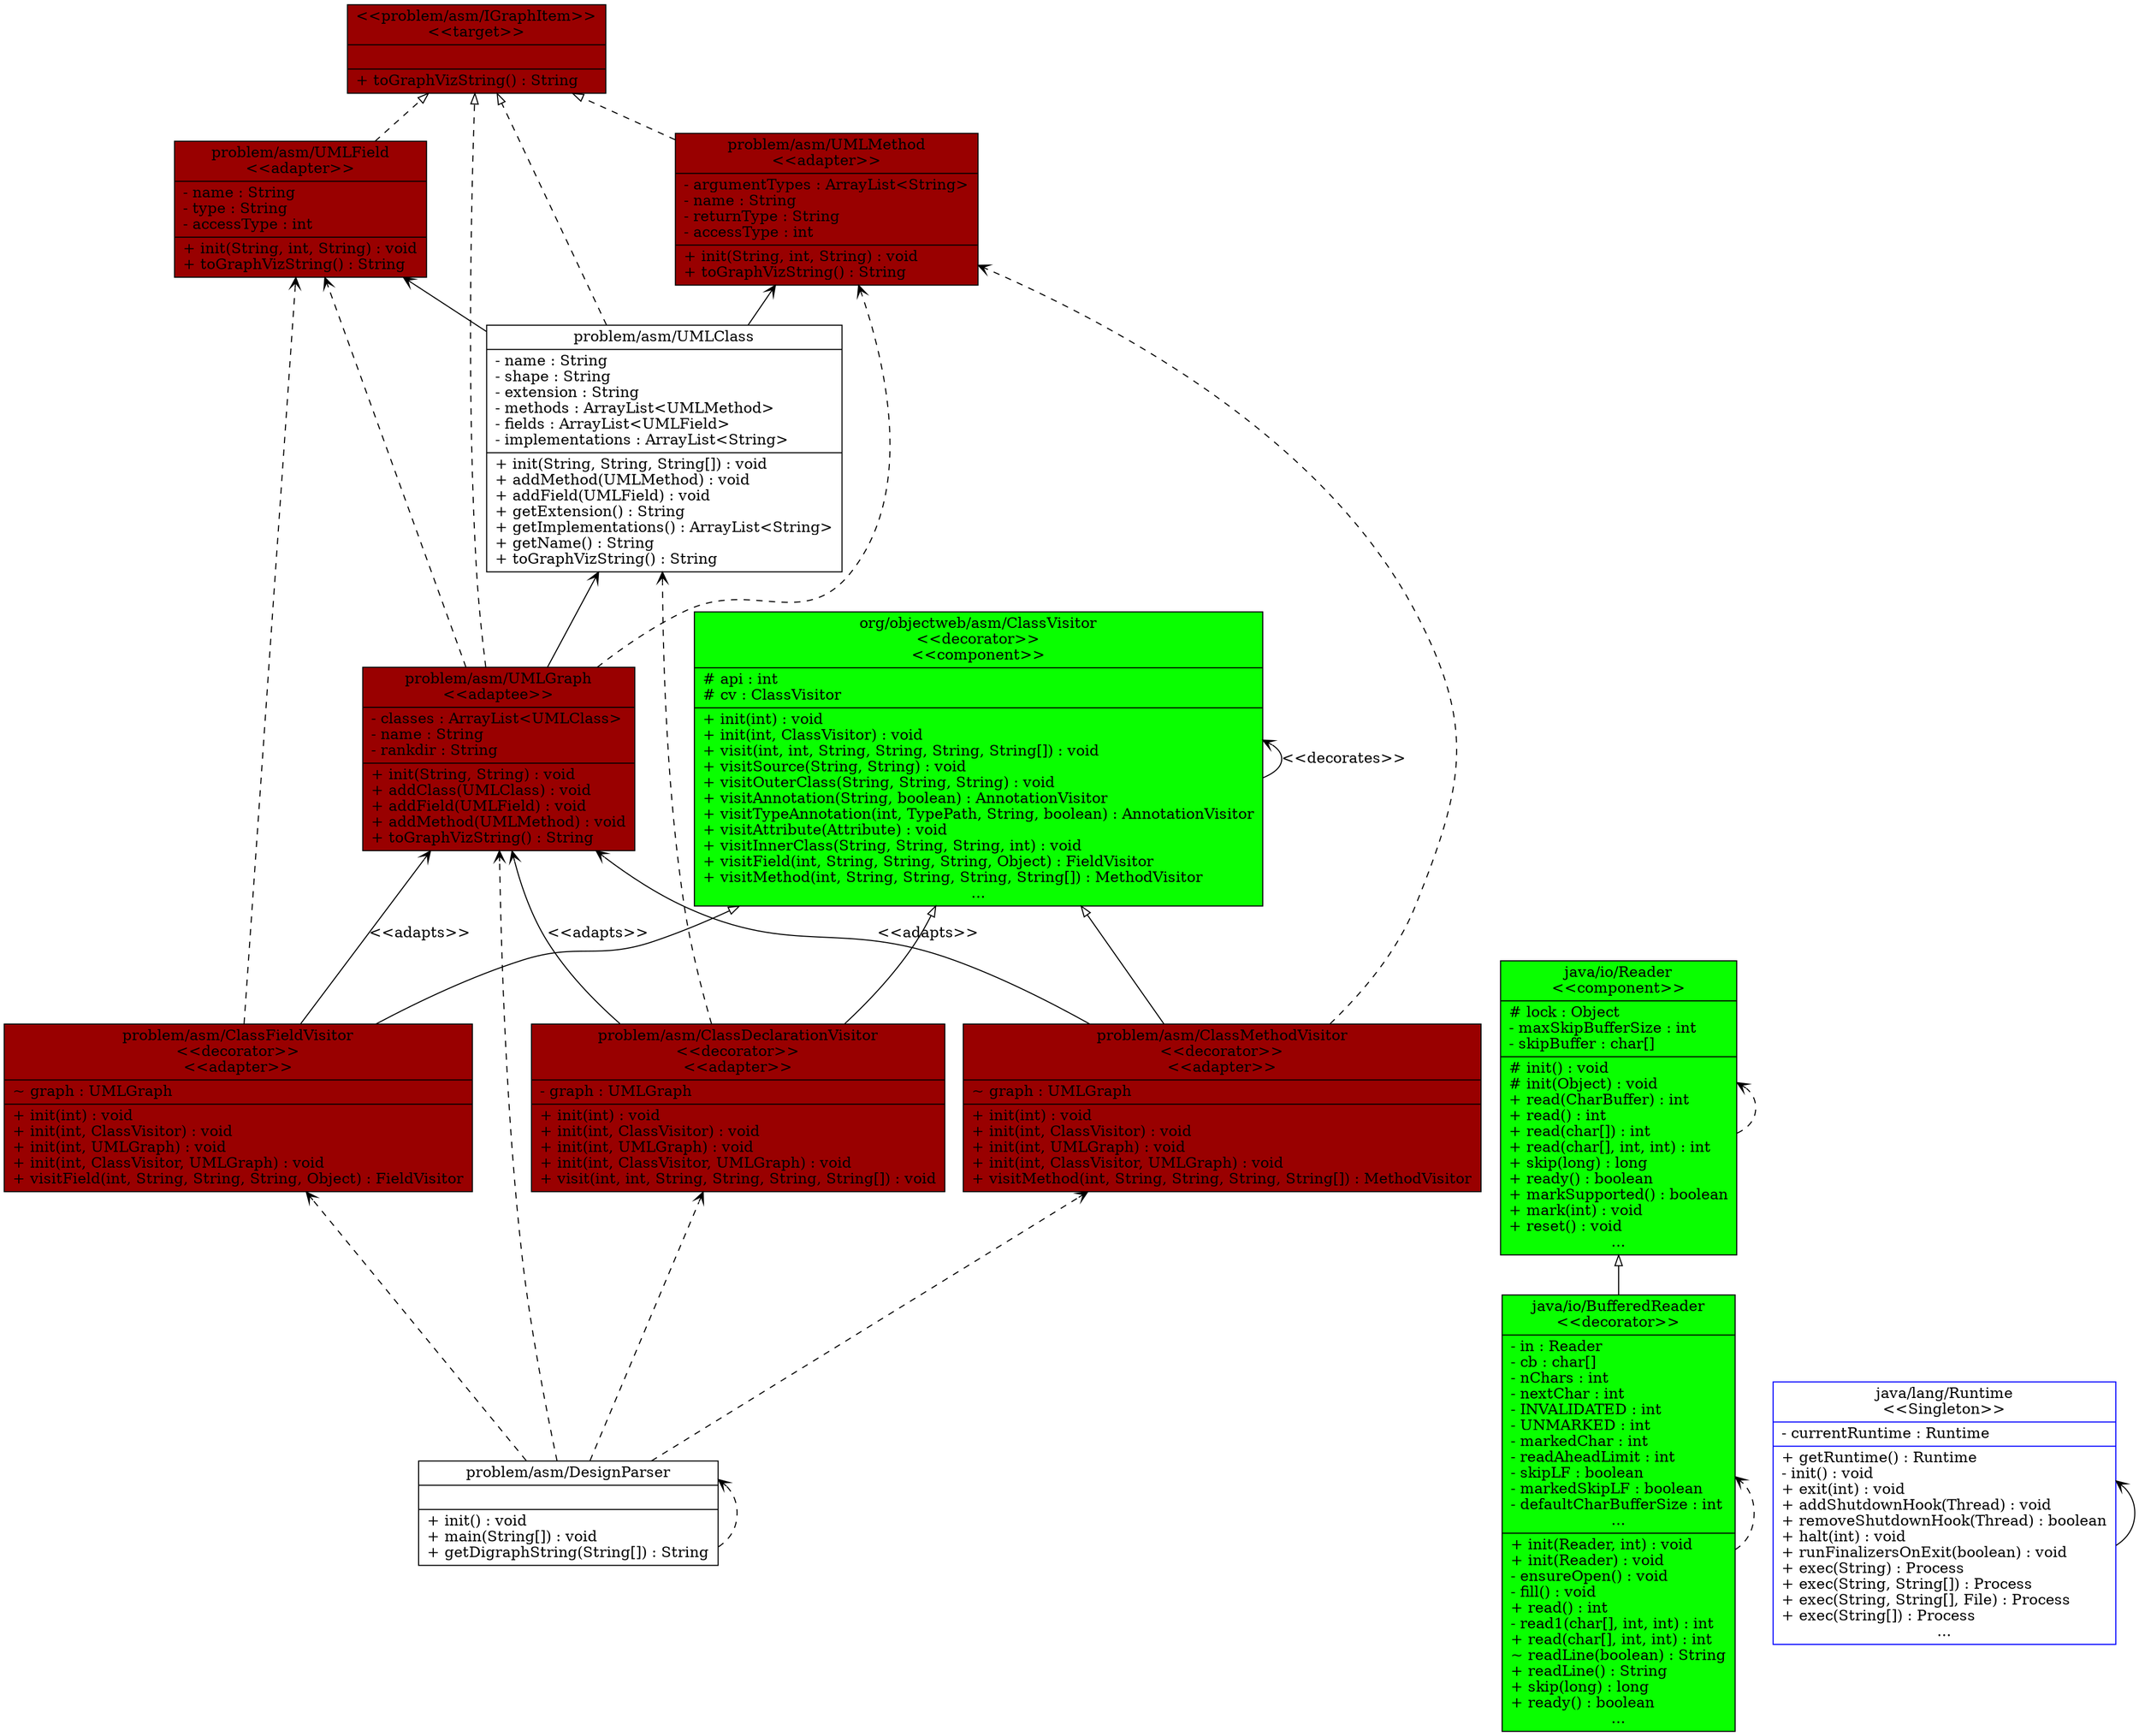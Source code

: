 digraph "Test_UML"{
	rankdir = BT
	"problem/asm/ClassDeclarationVisitor" [
	shape = "record",
	label = "{problem/asm/ClassDeclarationVisitor\n\<\<decorator\>\>\n\<\<adapter\>\>|- graph : UMLGraph\l|+ init(int) : void\l+ init(int, ClassVisitor) : void\l+ init(int, UMLGraph) : void\l+ init(int, ClassVisitor, UMLGraph) : void\l+ visit(int, int, String, String, String, String[]) : void\l}"
style=filled
fillcolor="#990000"
color="#000000"
];
"problem/asm/ClassDeclarationVisitor" -> "problem/asm/UMLGraph" [arrowhead="vee", label="\<\<adapts\>\>", style="solid"];
"problem/asm/ClassDeclarationVisitor" -> "org/objectweb/asm/ClassVisitor" [arrowhead="onormal", style=""];
"problem/asm/ClassDeclarationVisitor" -> "problem/asm/UMLClass" [arrowhead="vee", style="dashed"];

	"problem/asm/ClassFieldVisitor" [
	shape = "record",
	label = "{problem/asm/ClassFieldVisitor\n\<\<decorator\>\>\n\<\<adapter\>\>|~ graph : UMLGraph\l|+ init(int) : void\l+ init(int, ClassVisitor) : void\l+ init(int, UMLGraph) : void\l+ init(int, ClassVisitor, UMLGraph) : void\l+ visitField(int, String, String, String, Object) : FieldVisitor\l}"
style=filled
fillcolor="#990000"
color="#000000"
];
"problem/asm/ClassFieldVisitor" -> "problem/asm/UMLGraph" [arrowhead="vee", label="\<\<adapts\>\>", style="solid"];
"problem/asm/ClassFieldVisitor" -> "org/objectweb/asm/ClassVisitor" [arrowhead="onormal", style=""];
"problem/asm/ClassFieldVisitor" -> "problem/asm/UMLField" [arrowhead="vee", style="dashed"];

	"problem/asm/ClassMethodVisitor" [
	shape = "record",
	label = "{problem/asm/ClassMethodVisitor\n\<\<decorator\>\>\n\<\<adapter\>\>|~ graph : UMLGraph\l|+ init(int) : void\l+ init(int, ClassVisitor) : void\l+ init(int, UMLGraph) : void\l+ init(int, ClassVisitor, UMLGraph) : void\l+ visitMethod(int, String, String, String, String[]) : MethodVisitor\l}"
style=filled
fillcolor="#990000"
color="#000000"
];
"problem/asm/ClassMethodVisitor" -> "problem/asm/UMLGraph" [arrowhead="vee", label="\<\<adapts\>\>", style="solid"];
"problem/asm/ClassMethodVisitor" -> "org/objectweb/asm/ClassVisitor" [arrowhead="onormal", style=""];
"problem/asm/ClassMethodVisitor" -> "problem/asm/UMLMethod" [arrowhead="vee", style="dashed"];

	"problem/asm/DesignParser" [
	shape = "record",
	label = "{problem/asm/DesignParser||+ init() : void\l+ main(String[]) : void\l+ getDigraphString(String[]) : String\l}"
style=filled
fillcolor="#ffffff"
color="#000000"
];
"problem/asm/DesignParser" -> "problem/asm/DesignParser" [arrowhead="vee", style="dashed"];
"problem/asm/DesignParser" -> "problem/asm/UMLGraph" [arrowhead="vee", style="dashed"];
"problem/asm/DesignParser" -> "problem/asm/ClassDeclarationVisitor" [arrowhead="vee", style="dashed"];
"problem/asm/DesignParser" -> "problem/asm/ClassFieldVisitor" [arrowhead="vee", style="dashed"];
"problem/asm/DesignParser" -> "problem/asm/ClassMethodVisitor" [arrowhead="vee", style="dashed"];

	"problem/asm/IGraphItem" [
	shape = "record",
	label = "{\<\<problem/asm/IGraphItem\>\>\n\<\<target\>\>||+ toGraphVizString() : String\l}"
style=filled
fillcolor="#990000"
color="#000000"
];

	"problem/asm/UMLClass" [
	shape = "record",
	label = "{problem/asm/UMLClass|- name : String\l- shape : String\l- extension : String\l- methods : ArrayList\<UMLMethod\>\l- fields : ArrayList\<UMLField\>\l- implementations : ArrayList\<String\>\l|+ init(String, String, String[]) : void\l+ addMethod(UMLMethod) : void\l+ addField(UMLField) : void\l+ getExtension() : String\l+ getImplementations() : ArrayList\<String\>\l+ getName() : String\l+ toGraphVizString() : String\l}"
style=filled
fillcolor="#ffffff"
color="#000000"
];
"problem/asm/UMLClass" -> "problem/asm/IGraphItem" [arrowhead="onormal", style="dashed"];
"problem/asm/UMLClass" -> "problem/asm/UMLField" [arrowhead="vee", style="solid"];
"problem/asm/UMLClass" -> "problem/asm/UMLMethod" [arrowhead="vee", style="solid"];

	"problem/asm/UMLField" [
	shape = "record",
	label = "{problem/asm/UMLField\n\<\<adapter\>\>|- name : String\l- type : String\l- accessType : int\l|+ init(String, int, String) : void\l+ toGraphVizString() : String\l}"
style=filled
fillcolor="#990000"
color="#000000"
];
"problem/asm/UMLField" -> "problem/asm/IGraphItem" [arrowhead="onormal", style="dashed"];

	"problem/asm/UMLGraph" [
	shape = "record",
	label = "{problem/asm/UMLGraph\n\<\<adaptee\>\>|- classes : ArrayList\<UMLClass\>\l- name : String\l- rankdir : String\l|+ init(String, String) : void\l+ addClass(UMLClass) : void\l+ addField(UMLField) : void\l+ addMethod(UMLMethod) : void\l+ toGraphVizString() : String\l}"
style=filled
fillcolor="#990000"
color="#000000"
];
"problem/asm/UMLGraph" -> "problem/asm/IGraphItem" [arrowhead="onormal", style="dashed"];
"problem/asm/UMLGraph" -> "problem/asm/UMLClass" [arrowhead="vee", style="solid"];
"problem/asm/UMLGraph" -> "problem/asm/UMLField" [arrowhead="vee", style="dashed"];
"problem/asm/UMLGraph" -> "problem/asm/UMLMethod" [arrowhead="vee", style="dashed"];

	"problem/asm/UMLMethod" [
	shape = "record",
	label = "{problem/asm/UMLMethod\n\<\<adapter\>\>|- argumentTypes : ArrayList\<String\>\l- name : String\l- returnType : String\l- accessType : int\l|+ init(String, int, String) : void\l+ toGraphVizString() : String\l}"
style=filled
fillcolor="#990000"
color="#000000"
];
"problem/asm/UMLMethod" -> "problem/asm/IGraphItem" [arrowhead="onormal", style="dashed"];

	"java/io/Reader" [
	shape = "record",
	label = "{java/io/Reader\n\<\<component\>\>|# lock : Object\l- maxSkipBufferSize : int\l- skipBuffer : char[]\l|# init() : void\l# init(Object) : void\l+ read(CharBuffer) : int\l+ read() : int\l+ read(char[]) : int\l+ read(char[], int, int) : int\l+ skip(long) : long\l+ ready() : boolean\l+ markSupported() : boolean\l+ mark(int) : void\l+ reset() : void\l...}"
style=filled
fillcolor="#09FF00"
color="#000000"
];
"java/io/Reader" -> "java/io/Reader" [arrowhead="vee", style="dashed"];

	"java/io/BufferedReader" [
	shape = "record",
	label = "{java/io/BufferedReader\n\<\<decorator\>\>|- in : Reader\l- cb : char[]\l- nChars : int\l- nextChar : int\l- INVALIDATED : int\l- UNMARKED : int\l- markedChar : int\l- readAheadLimit : int\l- skipLF : boolean\l- markedSkipLF : boolean\l- defaultCharBufferSize : int\l...|+ init(Reader, int) : void\l+ init(Reader) : void\l- ensureOpen() : void\l- fill() : void\l+ read() : int\l- read1(char[], int, int) : int\l+ read(char[], int, int) : int\l~ readLine(boolean) : String\l+ readLine() : String\l+ skip(long) : long\l+ ready() : boolean\l...}"
style=filled
fillcolor="#09FF00"
color="#000000"
];
"java/io/BufferedReader" -> "java/io/Reader" [arrowhead="onormal", style=""];
"java/io/BufferedReader" -> "java/io/BufferedReader" [arrowhead="vee", style="dashed"];

	"java/lang/Runtime" [
	shape = "record",
	label = "{java/lang/Runtime\n\<\<Singleton\>\>|- currentRuntime : Runtime\l|+ getRuntime() : Runtime\l- init() : void\l+ exit(int) : void\l+ addShutdownHook(Thread) : void\l+ removeShutdownHook(Thread) : boolean\l+ halt(int) : void\l+ runFinalizersOnExit(boolean) : void\l+ exec(String) : Process\l+ exec(String, String[]) : Process\l+ exec(String, String[], File) : Process\l+ exec(String[]) : Process\l...}"
style=filled
fillcolor="#ffffff"
color="#0000ff"
];
"java/lang/Runtime" -> "java/lang/Runtime" [arrowhead="vee", style="solid"];

	"org/objectweb/asm/ClassVisitor" [
	shape = "record",
	label = "{org/objectweb/asm/ClassVisitor\n\<\<decorator\>\>\n\<\<component\>\>|# api : int\l# cv : ClassVisitor\l|+ init(int) : void\l+ init(int, ClassVisitor) : void\l+ visit(int, int, String, String, String, String[]) : void\l+ visitSource(String, String) : void\l+ visitOuterClass(String, String, String) : void\l+ visitAnnotation(String, boolean) : AnnotationVisitor\l+ visitTypeAnnotation(int, TypePath, String, boolean) : AnnotationVisitor\l+ visitAttribute(Attribute) : void\l+ visitInnerClass(String, String, String, int) : void\l+ visitField(int, String, String, String, Object) : FieldVisitor\l+ visitMethod(int, String, String, String, String[]) : MethodVisitor\l...}"
style=filled
fillcolor="#09FF00"
color="#000000"
];
"org/objectweb/asm/ClassVisitor" -> "org/objectweb/asm/ClassVisitor" [arrowhead="vee", label="\<\<decorates\>\>", style="solid"];

}
